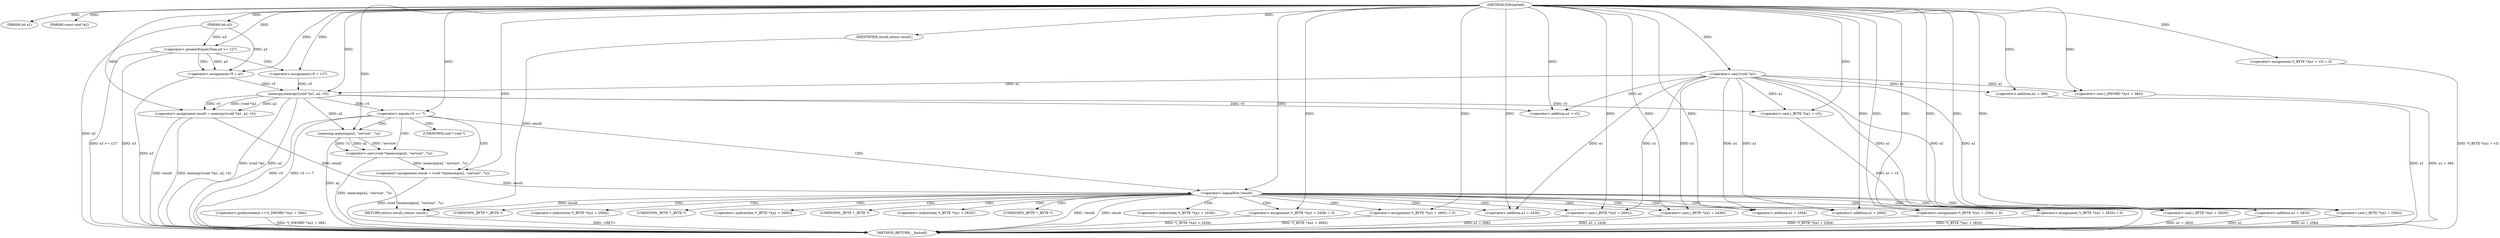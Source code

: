 digraph IGDstartelt {  
"1000103" [label = "(METHOD,IGDstartelt)" ]
"1000195" [label = "(METHOD_RETURN,__fastcall)" ]
"1000104" [label = "(PARAM,int a1)" ]
"1000105" [label = "(PARAM,const void *a2)" ]
"1000106" [label = "(PARAM,int a3)" ]
"1000111" [label = "(<operator>.greaterEqualsThan,a3 >= 127)" ]
"1000114" [label = "(<operator>.assignment,v5 = 127)" ]
"1000118" [label = "(<operator>.assignment,v5 = a3)" ]
"1000121" [label = "(<operator>.assignment,result = memcpy((void *)a1, a2, v5))" ]
"1000123" [label = "(memcpy,memcpy((void *)a1, a2, v5))" ]
"1000124" [label = "(<operator>.cast,(void *)a1)" ]
"1000129" [label = "(<operator>.assignment,*(_BYTE *)(a1 + v5) = 0)" ]
"1000131" [label = "(<operator>.cast,(_BYTE *)(a1 + v5))" ]
"1000133" [label = "(<operator>.addition,a1 + v5)" ]
"1000137" [label = "(<operator>.preIncrement,++*(_DWORD *)(a1 + 384))" ]
"1000139" [label = "(<operator>.cast,(_DWORD *)(a1 + 384))" ]
"1000141" [label = "(<operator>.addition,a1 + 384)" ]
"1000145" [label = "(<operator>.equals,v5 == 7)" ]
"1000149" [label = "(<operator>.assignment,result = (void *)memcmp(a2, \"service\", 7u))" ]
"1000151" [label = "(<operator>.cast,(void *)memcmp(a2, \"service\", 7u))" ]
"1000153" [label = "(memcmp,memcmp(a2, \"service\", 7u))" ]
"1000158" [label = "(<operator>.logicalNot,!result)" ]
"1000161" [label = "(<operator>.assignment,*(_BYTE *)(a1 + 2436) = 0)" ]
"1000163" [label = "(<operator>.cast,(_BYTE *)(a1 + 2436))" ]
"1000165" [label = "(<operator>.addition,a1 + 2436)" ]
"1000169" [label = "(<operator>.assignment,*(_BYTE *)(a1 + 2564) = 0)" ]
"1000171" [label = "(<operator>.cast,(_BYTE *)(a1 + 2564))" ]
"1000173" [label = "(<operator>.addition,a1 + 2564)" ]
"1000177" [label = "(<operator>.assignment,*(_BYTE *)(a1 + 2692) = 0)" ]
"1000179" [label = "(<operator>.cast,(_BYTE *)(a1 + 2692))" ]
"1000181" [label = "(<operator>.addition,a1 + 2692)" ]
"1000185" [label = "(<operator>.assignment,*(_BYTE *)(a1 + 2820) = 0)" ]
"1000187" [label = "(<operator>.cast,(_BYTE *)(a1 + 2820))" ]
"1000189" [label = "(<operator>.addition,a1 + 2820)" ]
"1000193" [label = "(RETURN,return result;,return result;)" ]
"1000194" [label = "(IDENTIFIER,result,return result;)" ]
"1000152" [label = "(UNKNOWN,void *,void *)" ]
"1000162" [label = "(<operator>.indirection,*(_BYTE *)(a1 + 2436))" ]
"1000164" [label = "(UNKNOWN,_BYTE *,_BYTE *)" ]
"1000170" [label = "(<operator>.indirection,*(_BYTE *)(a1 + 2564))" ]
"1000172" [label = "(UNKNOWN,_BYTE *,_BYTE *)" ]
"1000178" [label = "(<operator>.indirection,*(_BYTE *)(a1 + 2692))" ]
"1000180" [label = "(UNKNOWN,_BYTE *,_BYTE *)" ]
"1000186" [label = "(<operator>.indirection,*(_BYTE *)(a1 + 2820))" ]
"1000188" [label = "(UNKNOWN,_BYTE *,_BYTE *)" ]
  "1000179" -> "1000195"  [ label = "DDG: a1 + 2692"] 
  "1000187" -> "1000195"  [ label = "DDG: a1 + 2820"] 
  "1000123" -> "1000195"  [ label = "DDG: (void *)a1"] 
  "1000177" -> "1000195"  [ label = "DDG: *(_BYTE *)(a1 + 2692)"] 
  "1000137" -> "1000195"  [ label = "DDG: *(_DWORD *)(a1 + 384)"] 
  "1000169" -> "1000195"  [ label = "DDG: *(_BYTE *)(a1 + 2564)"] 
  "1000139" -> "1000195"  [ label = "DDG: a1 + 384"] 
  "1000145" -> "1000195"  [ label = "DDG: v5 == 7"] 
  "1000111" -> "1000195"  [ label = "DDG: a3 >= 127"] 
  "1000118" -> "1000195"  [ label = "DDG: a3"] 
  "1000123" -> "1000195"  [ label = "DDG: a2"] 
  "1000121" -> "1000195"  [ label = "DDG: result"] 
  "1000141" -> "1000195"  [ label = "DDG: a1"] 
  "1000129" -> "1000195"  [ label = "DDG: *(_BYTE *)(a1 + v5)"] 
  "1000151" -> "1000195"  [ label = "DDG: memcmp(a2, \"service\", 7u)"] 
  "1000131" -> "1000195"  [ label = "DDG: a1 + v5"] 
  "1000158" -> "1000195"  [ label = "DDG: !result"] 
  "1000189" -> "1000195"  [ label = "DDG: a1"] 
  "1000158" -> "1000195"  [ label = "DDG: result"] 
  "1000171" -> "1000195"  [ label = "DDG: a1 + 2564"] 
  "1000111" -> "1000195"  [ label = "DDG: a3"] 
  "1000153" -> "1000195"  [ label = "DDG: a2"] 
  "1000145" -> "1000195"  [ label = "DDG: v5"] 
  "1000121" -> "1000195"  [ label = "DDG: memcpy((void *)a1, a2, v5)"] 
  "1000163" -> "1000195"  [ label = "DDG: a1 + 2436"] 
  "1000161" -> "1000195"  [ label = "DDG: *(_BYTE *)(a1 + 2436)"] 
  "1000149" -> "1000195"  [ label = "DDG: (void *)memcmp(a2, \"service\", 7u)"] 
  "1000106" -> "1000195"  [ label = "DDG: a3"] 
  "1000185" -> "1000195"  [ label = "DDG: *(_BYTE *)(a1 + 2820)"] 
  "1000193" -> "1000195"  [ label = "DDG: <RET>"] 
  "1000103" -> "1000104"  [ label = "DDG: "] 
  "1000103" -> "1000105"  [ label = "DDG: "] 
  "1000103" -> "1000106"  [ label = "DDG: "] 
  "1000106" -> "1000111"  [ label = "DDG: a3"] 
  "1000103" -> "1000111"  [ label = "DDG: "] 
  "1000103" -> "1000114"  [ label = "DDG: "] 
  "1000111" -> "1000118"  [ label = "DDG: a3"] 
  "1000106" -> "1000118"  [ label = "DDG: a3"] 
  "1000103" -> "1000118"  [ label = "DDG: "] 
  "1000123" -> "1000121"  [ label = "DDG: (void *)a1"] 
  "1000123" -> "1000121"  [ label = "DDG: a2"] 
  "1000123" -> "1000121"  [ label = "DDG: v5"] 
  "1000103" -> "1000121"  [ label = "DDG: "] 
  "1000124" -> "1000123"  [ label = "DDG: a1"] 
  "1000103" -> "1000124"  [ label = "DDG: "] 
  "1000103" -> "1000123"  [ label = "DDG: "] 
  "1000118" -> "1000123"  [ label = "DDG: v5"] 
  "1000114" -> "1000123"  [ label = "DDG: v5"] 
  "1000103" -> "1000129"  [ label = "DDG: "] 
  "1000124" -> "1000131"  [ label = "DDG: a1"] 
  "1000103" -> "1000131"  [ label = "DDG: "] 
  "1000123" -> "1000131"  [ label = "DDG: v5"] 
  "1000124" -> "1000133"  [ label = "DDG: a1"] 
  "1000103" -> "1000133"  [ label = "DDG: "] 
  "1000123" -> "1000133"  [ label = "DDG: v5"] 
  "1000103" -> "1000139"  [ label = "DDG: "] 
  "1000124" -> "1000139"  [ label = "DDG: a1"] 
  "1000103" -> "1000141"  [ label = "DDG: "] 
  "1000124" -> "1000141"  [ label = "DDG: a1"] 
  "1000103" -> "1000145"  [ label = "DDG: "] 
  "1000123" -> "1000145"  [ label = "DDG: v5"] 
  "1000151" -> "1000149"  [ label = "DDG: memcmp(a2, \"service\", 7u)"] 
  "1000103" -> "1000149"  [ label = "DDG: "] 
  "1000153" -> "1000151"  [ label = "DDG: a2"] 
  "1000153" -> "1000151"  [ label = "DDG: \"service\""] 
  "1000153" -> "1000151"  [ label = "DDG: 7u"] 
  "1000123" -> "1000153"  [ label = "DDG: a2"] 
  "1000103" -> "1000153"  [ label = "DDG: "] 
  "1000149" -> "1000158"  [ label = "DDG: result"] 
  "1000103" -> "1000158"  [ label = "DDG: "] 
  "1000103" -> "1000161"  [ label = "DDG: "] 
  "1000103" -> "1000163"  [ label = "DDG: "] 
  "1000124" -> "1000163"  [ label = "DDG: a1"] 
  "1000103" -> "1000165"  [ label = "DDG: "] 
  "1000124" -> "1000165"  [ label = "DDG: a1"] 
  "1000103" -> "1000169"  [ label = "DDG: "] 
  "1000103" -> "1000171"  [ label = "DDG: "] 
  "1000124" -> "1000171"  [ label = "DDG: a1"] 
  "1000103" -> "1000173"  [ label = "DDG: "] 
  "1000124" -> "1000173"  [ label = "DDG: a1"] 
  "1000103" -> "1000177"  [ label = "DDG: "] 
  "1000103" -> "1000179"  [ label = "DDG: "] 
  "1000124" -> "1000179"  [ label = "DDG: a1"] 
  "1000103" -> "1000181"  [ label = "DDG: "] 
  "1000124" -> "1000181"  [ label = "DDG: a1"] 
  "1000103" -> "1000185"  [ label = "DDG: "] 
  "1000103" -> "1000187"  [ label = "DDG: "] 
  "1000124" -> "1000187"  [ label = "DDG: a1"] 
  "1000103" -> "1000189"  [ label = "DDG: "] 
  "1000124" -> "1000189"  [ label = "DDG: a1"] 
  "1000194" -> "1000193"  [ label = "DDG: result"] 
  "1000121" -> "1000193"  [ label = "DDG: result"] 
  "1000158" -> "1000193"  [ label = "DDG: result"] 
  "1000103" -> "1000194"  [ label = "DDG: "] 
  "1000111" -> "1000118"  [ label = "CDG: "] 
  "1000111" -> "1000114"  [ label = "CDG: "] 
  "1000145" -> "1000158"  [ label = "CDG: "] 
  "1000145" -> "1000153"  [ label = "CDG: "] 
  "1000145" -> "1000152"  [ label = "CDG: "] 
  "1000145" -> "1000151"  [ label = "CDG: "] 
  "1000145" -> "1000149"  [ label = "CDG: "] 
  "1000158" -> "1000173"  [ label = "CDG: "] 
  "1000158" -> "1000172"  [ label = "CDG: "] 
  "1000158" -> "1000171"  [ label = "CDG: "] 
  "1000158" -> "1000170"  [ label = "CDG: "] 
  "1000158" -> "1000169"  [ label = "CDG: "] 
  "1000158" -> "1000165"  [ label = "CDG: "] 
  "1000158" -> "1000164"  [ label = "CDG: "] 
  "1000158" -> "1000163"  [ label = "CDG: "] 
  "1000158" -> "1000162"  [ label = "CDG: "] 
  "1000158" -> "1000161"  [ label = "CDG: "] 
  "1000158" -> "1000189"  [ label = "CDG: "] 
  "1000158" -> "1000188"  [ label = "CDG: "] 
  "1000158" -> "1000187"  [ label = "CDG: "] 
  "1000158" -> "1000186"  [ label = "CDG: "] 
  "1000158" -> "1000185"  [ label = "CDG: "] 
  "1000158" -> "1000181"  [ label = "CDG: "] 
  "1000158" -> "1000180"  [ label = "CDG: "] 
  "1000158" -> "1000179"  [ label = "CDG: "] 
  "1000158" -> "1000178"  [ label = "CDG: "] 
  "1000158" -> "1000177"  [ label = "CDG: "] 
}
